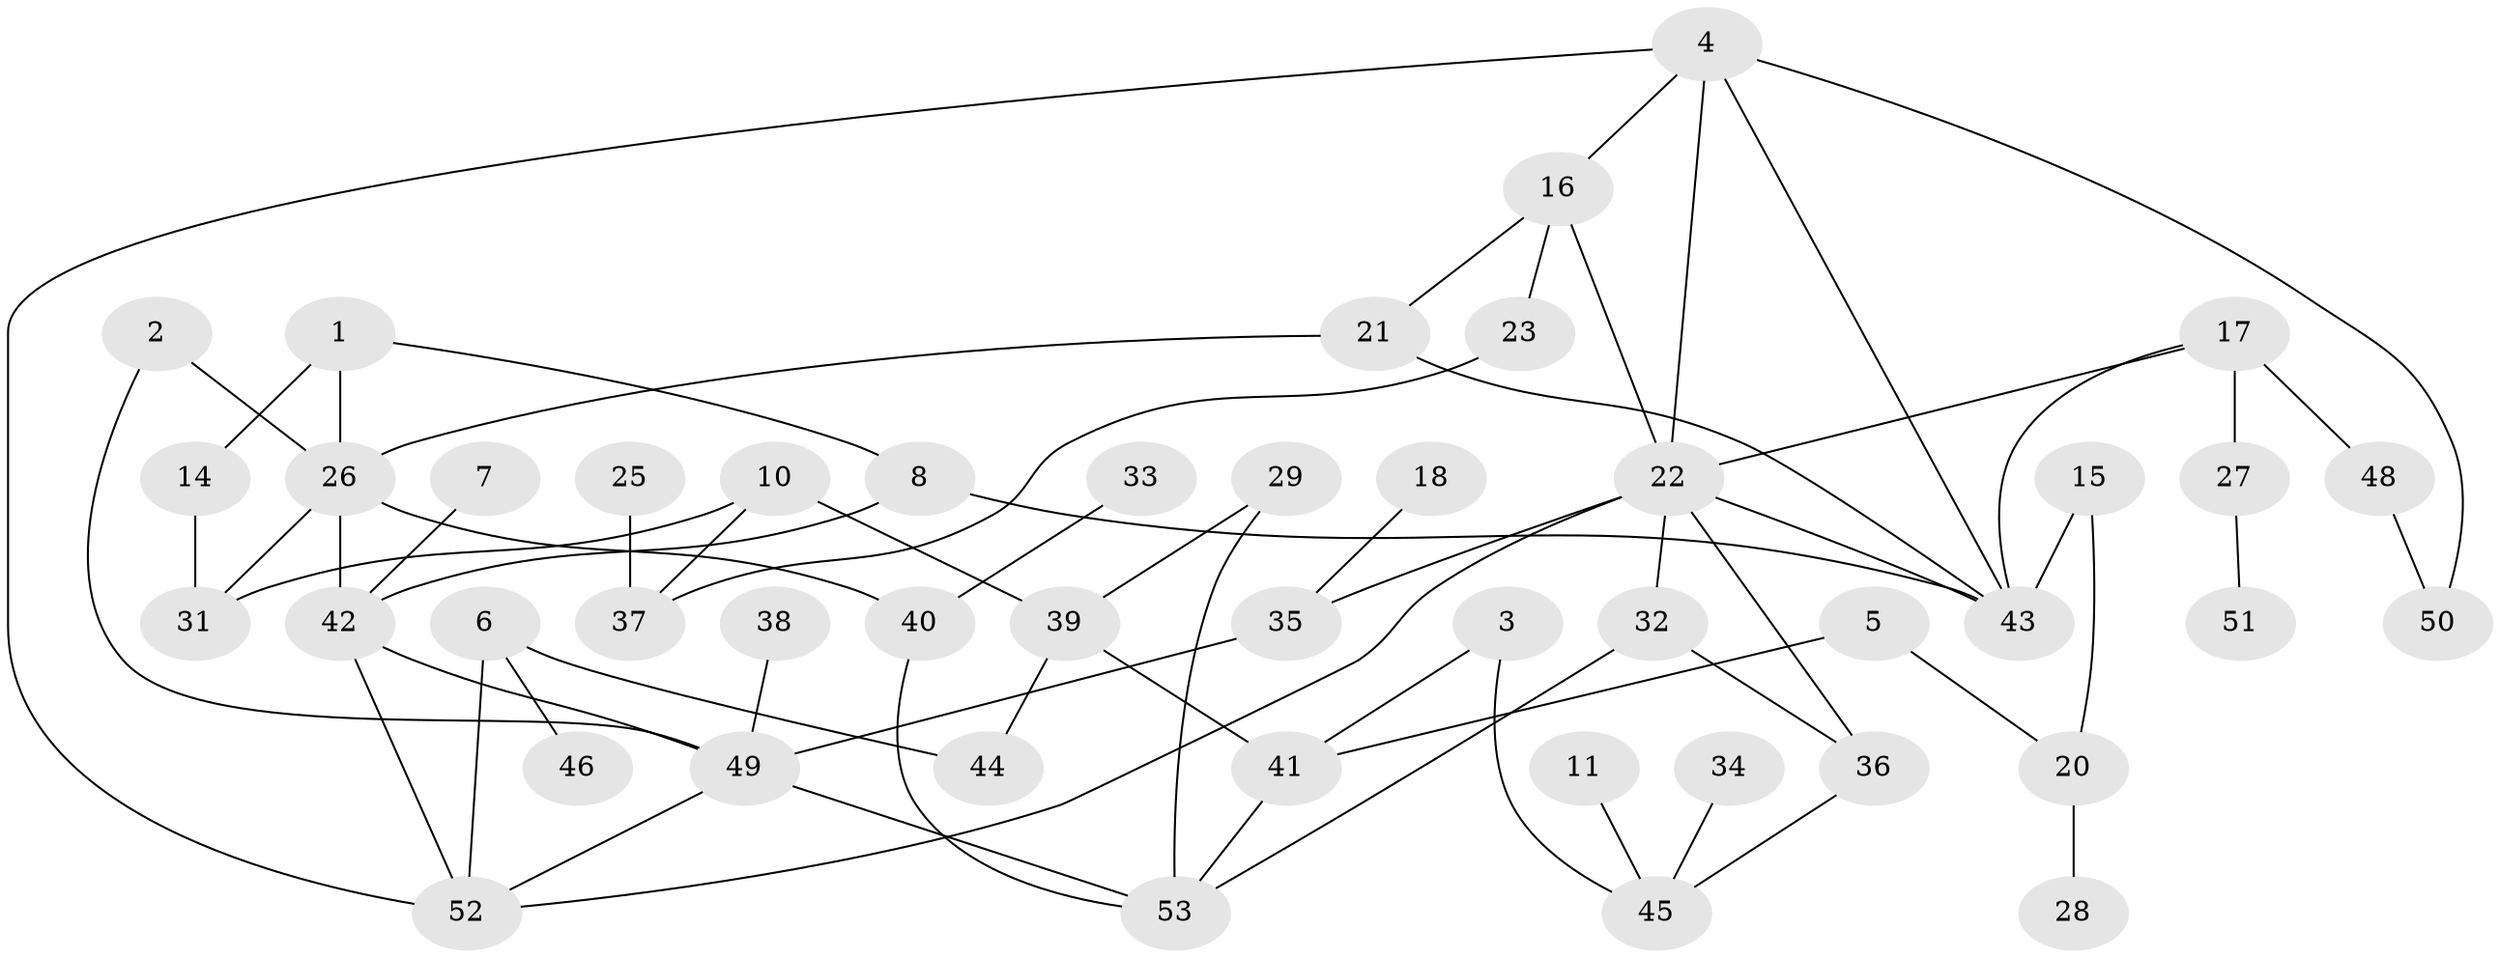 // original degree distribution, {2: 0.2641509433962264, 3: 0.22641509433962265, 4: 0.10377358490566038, 1: 0.25471698113207547, 5: 0.05660377358490566, 6: 0.018867924528301886, 0: 0.0660377358490566, 9: 0.009433962264150943}
// Generated by graph-tools (version 1.1) at 2025/00/03/09/25 03:00:41]
// undirected, 46 vertices, 67 edges
graph export_dot {
graph [start="1"]
  node [color=gray90,style=filled];
  1;
  2;
  3;
  4;
  5;
  6;
  7;
  8;
  10;
  11;
  14;
  15;
  16;
  17;
  18;
  20;
  21;
  22;
  23;
  25;
  26;
  27;
  28;
  29;
  31;
  32;
  33;
  34;
  35;
  36;
  37;
  38;
  39;
  40;
  41;
  42;
  43;
  44;
  45;
  46;
  48;
  49;
  50;
  51;
  52;
  53;
  1 -- 8 [weight=1.0];
  1 -- 14 [weight=1.0];
  1 -- 26 [weight=1.0];
  2 -- 26 [weight=1.0];
  2 -- 49 [weight=1.0];
  3 -- 41 [weight=1.0];
  3 -- 45 [weight=1.0];
  4 -- 16 [weight=1.0];
  4 -- 22 [weight=1.0];
  4 -- 43 [weight=1.0];
  4 -- 50 [weight=1.0];
  4 -- 52 [weight=1.0];
  5 -- 20 [weight=1.0];
  5 -- 41 [weight=1.0];
  6 -- 44 [weight=1.0];
  6 -- 46 [weight=1.0];
  6 -- 52 [weight=1.0];
  7 -- 42 [weight=1.0];
  8 -- 42 [weight=1.0];
  8 -- 43 [weight=1.0];
  10 -- 31 [weight=1.0];
  10 -- 37 [weight=1.0];
  10 -- 39 [weight=1.0];
  11 -- 45 [weight=1.0];
  14 -- 31 [weight=1.0];
  15 -- 20 [weight=1.0];
  15 -- 43 [weight=1.0];
  16 -- 21 [weight=1.0];
  16 -- 22 [weight=1.0];
  16 -- 23 [weight=1.0];
  17 -- 22 [weight=1.0];
  17 -- 27 [weight=2.0];
  17 -- 43 [weight=1.0];
  17 -- 48 [weight=1.0];
  18 -- 35 [weight=1.0];
  20 -- 28 [weight=1.0];
  21 -- 26 [weight=1.0];
  21 -- 43 [weight=1.0];
  22 -- 32 [weight=1.0];
  22 -- 35 [weight=1.0];
  22 -- 36 [weight=1.0];
  22 -- 43 [weight=1.0];
  22 -- 52 [weight=1.0];
  23 -- 37 [weight=1.0];
  25 -- 37 [weight=1.0];
  26 -- 31 [weight=1.0];
  26 -- 40 [weight=1.0];
  26 -- 42 [weight=1.0];
  27 -- 51 [weight=1.0];
  29 -- 39 [weight=1.0];
  29 -- 53 [weight=1.0];
  32 -- 36 [weight=1.0];
  32 -- 53 [weight=1.0];
  33 -- 40 [weight=1.0];
  34 -- 45 [weight=1.0];
  35 -- 49 [weight=1.0];
  36 -- 45 [weight=1.0];
  38 -- 49 [weight=1.0];
  39 -- 41 [weight=1.0];
  39 -- 44 [weight=1.0];
  40 -- 53 [weight=1.0];
  41 -- 53 [weight=2.0];
  42 -- 49 [weight=2.0];
  42 -- 52 [weight=1.0];
  48 -- 50 [weight=1.0];
  49 -- 52 [weight=1.0];
  49 -- 53 [weight=2.0];
}
